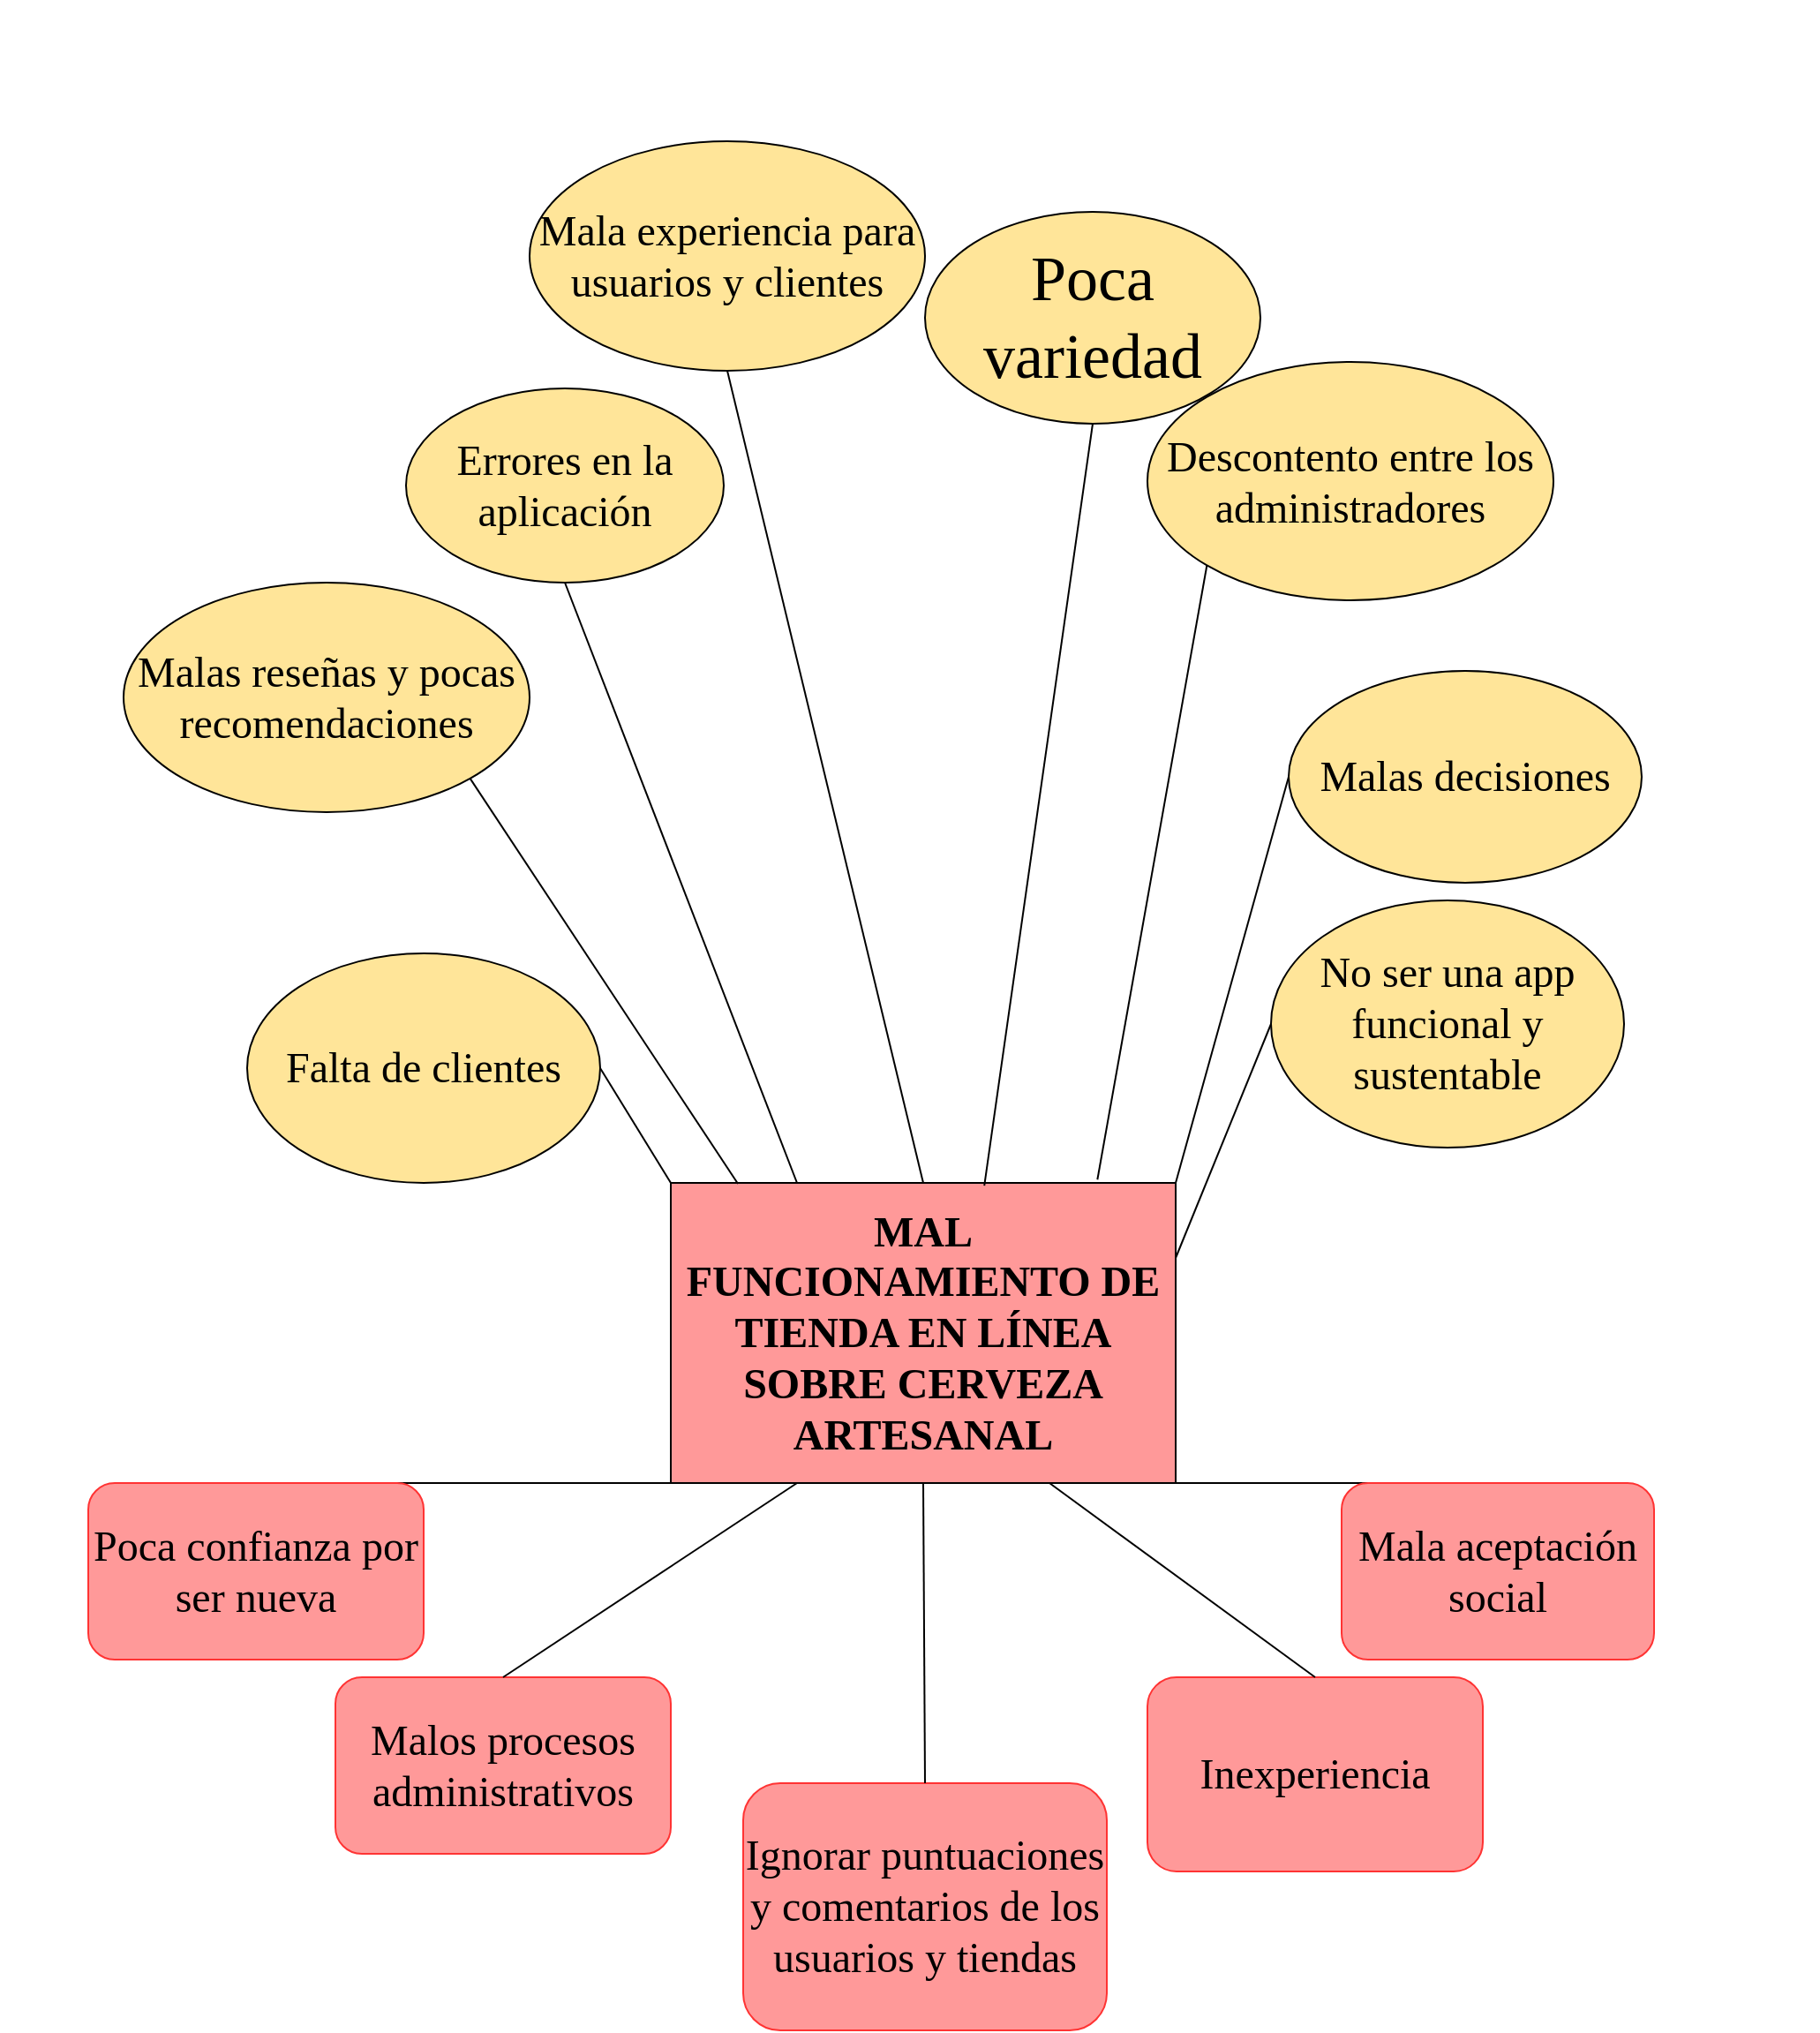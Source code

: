<mxfile version="19.0.3" type="device"><diagram id="D8jeBbNA9ZnaKDnaPqfQ" name="Page-1"><mxGraphModel dx="2653" dy="2085" grid="1" gridSize="10" guides="1" tooltips="1" connect="1" arrows="1" fold="1" page="1" pageScale="1" pageWidth="827" pageHeight="1169" math="0" shadow="0"><root><mxCell id="0"/><mxCell id="1" parent="0"/><mxCell id="bGTGf_K4op_skQTXS5OB-5" value="" style="shape=image;imageAspect=0;aspect=fixed;verticalLabelPosition=bottom;verticalAlign=top;image=https://images.emojiterra.com/google/noto-emoji/v2.034/512px/1f333.png;" parent="1" vertex="1"><mxGeometry x="-110" y="-130" width="1030" height="1030" as="geometry"/></mxCell><mxCell id="3snd5p_ioNzJLsXNcNVa-2" value="&lt;font style=&quot;font-size: 24px;&quot; face=&quot;Georgia&quot;&gt;&lt;b style=&quot;&quot;&gt;MAL FUNCIONAMIENTO DE TIENDA EN LÍNEA SOBRE CERVEZA ARTESANAL&lt;/b&gt;&lt;/font&gt;" style="rounded=0;whiteSpace=wrap;html=1;fillColor=#FF9999;" parent="1" vertex="1"><mxGeometry x="270" y="540" width="286" height="170" as="geometry"/></mxCell><mxCell id="3snd5p_ioNzJLsXNcNVa-3" value="" style="endArrow=none;html=1;rounded=0;fontFamily=Georgia;fontSize=18;entryX=1;entryY=1;entryDx=0;entryDy=0;exitX=0.5;exitY=0;exitDx=0;exitDy=0;" parent="1" source="3snd5p_ioNzJLsXNcNVa-10" target="3snd5p_ioNzJLsXNcNVa-2" edge="1"><mxGeometry width="50" height="50" relative="1" as="geometry"><mxPoint x="705.0" y="670" as="sourcePoint"/><mxPoint x="540" y="640" as="targetPoint"/></mxGeometry></mxCell><mxCell id="3snd5p_ioNzJLsXNcNVa-4" value="" style="endArrow=none;html=1;rounded=0;fontFamily=Georgia;fontSize=18;entryX=0;entryY=1;entryDx=0;entryDy=0;exitX=0.5;exitY=0;exitDx=0;exitDy=0;" parent="1" source="3snd5p_ioNzJLsXNcNVa-9" target="3snd5p_ioNzJLsXNcNVa-2" edge="1"><mxGeometry width="50" height="50" relative="1" as="geometry"><mxPoint x="130" y="660" as="sourcePoint"/><mxPoint x="322" y="640" as="targetPoint"/></mxGeometry></mxCell><mxCell id="3snd5p_ioNzJLsXNcNVa-9" value="&lt;font style=&quot;font-size: 24px;&quot;&gt;Poca confianza por ser nueva&lt;/font&gt;" style="rounded=1;whiteSpace=wrap;html=1;fontFamily=Georgia;fontSize=14;strokeColor=#FF3333;fillColor=#FF9999;" parent="1" vertex="1"><mxGeometry x="-60" y="710" width="190" height="100" as="geometry"/></mxCell><mxCell id="3snd5p_ioNzJLsXNcNVa-10" value="&lt;font style=&quot;font-size: 24px;&quot;&gt;Mala aceptación social&lt;/font&gt;" style="rounded=1;whiteSpace=wrap;html=1;fontFamily=Georgia;fontSize=14;strokeColor=#FF3333;fillColor=#FF9999;" parent="1" vertex="1"><mxGeometry x="650" y="710" width="177" height="100" as="geometry"/></mxCell><mxCell id="3snd5p_ioNzJLsXNcNVa-11" value="&lt;font style=&quot;font-size: 24px;&quot;&gt;Malos procesos administrativos&lt;/font&gt;" style="rounded=1;whiteSpace=wrap;html=1;fontFamily=Georgia;fontSize=14;strokeColor=#FF3333;fillColor=#FF9999;" parent="1" vertex="1"><mxGeometry x="80" y="820" width="190" height="100" as="geometry"/></mxCell><mxCell id="3snd5p_ioNzJLsXNcNVa-12" value="&lt;font style=&quot;font-size: 24px;&quot;&gt;Inexperiencia&lt;/font&gt;" style="rounded=1;whiteSpace=wrap;html=1;fontFamily=Georgia;fontSize=14;strokeColor=#FF3333;fillColor=#FF9999;align=center;" parent="1" vertex="1"><mxGeometry x="540" y="820" width="190" height="110" as="geometry"/></mxCell><mxCell id="3snd5p_ioNzJLsXNcNVa-13" value="" style="endArrow=none;html=1;rounded=0;fontFamily=Georgia;fontSize=14;entryX=0.25;entryY=1;entryDx=0;entryDy=0;exitX=0.5;exitY=0;exitDx=0;exitDy=0;" parent="1" source="3snd5p_ioNzJLsXNcNVa-11" target="3snd5p_ioNzJLsXNcNVa-2" edge="1"><mxGeometry width="50" height="50" relative="1" as="geometry"><mxPoint x="290" y="730" as="sourcePoint"/><mxPoint x="340" y="680" as="targetPoint"/></mxGeometry></mxCell><mxCell id="3snd5p_ioNzJLsXNcNVa-14" value="" style="endArrow=none;html=1;rounded=0;fontFamily=Georgia;fontSize=14;entryX=0.75;entryY=1;entryDx=0;entryDy=0;exitX=0.5;exitY=0;exitDx=0;exitDy=0;" parent="1" source="3snd5p_ioNzJLsXNcNVa-12" target="3snd5p_ioNzJLsXNcNVa-2" edge="1"><mxGeometry width="50" height="50" relative="1" as="geometry"><mxPoint x="460" y="730" as="sourcePoint"/><mxPoint x="510" y="680" as="targetPoint"/></mxGeometry></mxCell><mxCell id="3snd5p_ioNzJLsXNcNVa-16" value="&lt;font style=&quot;font-size: 24px;&quot;&gt;Ignorar puntuaciones y comentarios de los usuarios y tiendas&lt;/font&gt;" style="rounded=1;whiteSpace=wrap;html=1;fontFamily=Georgia;fontSize=14;strokeColor=#FF3333;fillColor=#FF9999;" parent="1" vertex="1"><mxGeometry x="311" y="880" width="206" height="140" as="geometry"/></mxCell><mxCell id="3snd5p_ioNzJLsXNcNVa-17" value="" style="endArrow=none;html=1;rounded=0;fontFamily=Georgia;fontSize=14;entryX=0.5;entryY=1;entryDx=0;entryDy=0;exitX=0.5;exitY=0;exitDx=0;exitDy=0;" parent="1" source="3snd5p_ioNzJLsXNcNVa-16" target="3snd5p_ioNzJLsXNcNVa-2" edge="1"><mxGeometry width="50" height="50" relative="1" as="geometry"><mxPoint x="390" y="720" as="sourcePoint"/><mxPoint x="440" y="670" as="targetPoint"/></mxGeometry></mxCell><mxCell id="bE4LaSoufuDffeVityEG-10" value="" style="endArrow=none;html=1;rounded=0;entryX=0.25;entryY=0;entryDx=0;entryDy=0;exitX=0.5;exitY=1;exitDx=0;exitDy=0;" parent="1" source="bE4LaSoufuDffeVityEG-28" target="3snd5p_ioNzJLsXNcNVa-2" edge="1"><mxGeometry width="50" height="50" relative="1" as="geometry"><mxPoint x="340" y="400" as="sourcePoint"/><mxPoint x="361" y="530" as="targetPoint"/></mxGeometry></mxCell><mxCell id="bE4LaSoufuDffeVityEG-11" value="" style="endArrow=none;html=1;rounded=0;entryX=0;entryY=0;entryDx=0;entryDy=0;exitX=1;exitY=0.5;exitDx=0;exitDy=0;" parent="1" source="bE4LaSoufuDffeVityEG-30" target="3snd5p_ioNzJLsXNcNVa-2" edge="1"><mxGeometry width="50" height="50" relative="1" as="geometry"><mxPoint x="200" y="580" as="sourcePoint"/><mxPoint x="270" y="550" as="targetPoint"/></mxGeometry></mxCell><mxCell id="bE4LaSoufuDffeVityEG-12" value="" style="endArrow=none;html=1;rounded=0;entryX=1;entryY=0.25;entryDx=0;entryDy=0;exitX=0;exitY=0.5;exitDx=0;exitDy=0;" parent="1" source="bE4LaSoufuDffeVityEG-24" target="3snd5p_ioNzJLsXNcNVa-2" edge="1"><mxGeometry width="50" height="50" relative="1" as="geometry"><mxPoint x="690" y="570" as="sourcePoint"/><mxPoint x="520" y="600" as="targetPoint"/></mxGeometry></mxCell><mxCell id="bE4LaSoufuDffeVityEG-13" value="" style="endArrow=none;html=1;rounded=0;exitX=1;exitY=0;exitDx=0;exitDy=0;entryX=0;entryY=0.5;entryDx=0;entryDy=0;" parent="1" source="3snd5p_ioNzJLsXNcNVa-2" target="bE4LaSoufuDffeVityEG-25" edge="1"><mxGeometry width="50" height="50" relative="1" as="geometry"><mxPoint x="510" y="555" as="sourcePoint"/><mxPoint x="640" y="550" as="targetPoint"/></mxGeometry></mxCell><mxCell id="bE4LaSoufuDffeVityEG-14" value="" style="endArrow=none;html=1;rounded=0;exitX=0.845;exitY=-0.011;exitDx=0;exitDy=0;entryX=0;entryY=1;entryDx=0;entryDy=0;exitPerimeter=0;" parent="1" source="3snd5p_ioNzJLsXNcNVa-2" target="bE4LaSoufuDffeVityEG-26" edge="1"><mxGeometry width="50" height="50" relative="1" as="geometry"><mxPoint x="510" y="520" as="sourcePoint"/><mxPoint x="590" y="480" as="targetPoint"/></mxGeometry></mxCell><mxCell id="bE4LaSoufuDffeVityEG-15" value="" style="endArrow=none;html=1;rounded=0;exitX=0.621;exitY=0.009;exitDx=0;exitDy=0;entryX=0.5;entryY=1;entryDx=0;entryDy=0;exitPerimeter=0;" parent="1" source="3snd5p_ioNzJLsXNcNVa-2" target="bE4LaSoufuDffeVityEG-27" edge="1"><mxGeometry width="50" height="50" relative="1" as="geometry"><mxPoint x="456" y="535" as="sourcePoint"/><mxPoint x="510" y="420" as="targetPoint"/></mxGeometry></mxCell><mxCell id="bE4LaSoufuDffeVityEG-17" value="" style="endArrow=none;html=1;rounded=0;exitX=0.5;exitY=0;exitDx=0;exitDy=0;entryX=0.5;entryY=1;entryDx=0;entryDy=0;" parent="1" source="3snd5p_ioNzJLsXNcNVa-2" target="bE4LaSoufuDffeVityEG-23" edge="1"><mxGeometry width="50" height="50" relative="1" as="geometry"><mxPoint x="423" y="530" as="sourcePoint"/><mxPoint x="414" y="430" as="targetPoint"/></mxGeometry></mxCell><mxCell id="bE4LaSoufuDffeVityEG-22" value="" style="endArrow=none;html=1;rounded=0;exitX=0.133;exitY=0.003;exitDx=0;exitDy=0;entryX=1;entryY=1;entryDx=0;entryDy=0;exitPerimeter=0;" parent="1" source="3snd5p_ioNzJLsXNcNVa-2" target="bE4LaSoufuDffeVityEG-29" edge="1"><mxGeometry width="50" height="50" relative="1" as="geometry"><mxPoint x="450" y="680" as="sourcePoint"/><mxPoint x="250" y="450" as="targetPoint"/></mxGeometry></mxCell><mxCell id="bE4LaSoufuDffeVityEG-23" value="&lt;font style=&quot;font-size: 24px;&quot; face=&quot;Georgia&quot;&gt;Mala experiencia para usuarios y clientes&lt;/font&gt;" style="ellipse;whiteSpace=wrap;html=1;fillColor=#FFE599;" parent="1" vertex="1"><mxGeometry x="190" y="-50" width="224" height="130" as="geometry"/></mxCell><mxCell id="bE4LaSoufuDffeVityEG-24" value="&lt;font face=&quot;Georgia&quot; style=&quot;font-size: 24px;&quot;&gt;No ser una app funcional y sustentable&lt;/font&gt;" style="ellipse;whiteSpace=wrap;html=1;fillColor=#FFE599;" parent="1" vertex="1"><mxGeometry x="610" y="380" width="200" height="140" as="geometry"/></mxCell><mxCell id="bE4LaSoufuDffeVityEG-25" value="&lt;font style=&quot;font-size: 24px;&quot; face=&quot;Georgia&quot;&gt;Malas decisiones&lt;/font&gt;" style="ellipse;whiteSpace=wrap;html=1;fillColor=#FFE599;" parent="1" vertex="1"><mxGeometry x="620" y="250" width="200" height="120" as="geometry"/></mxCell><mxCell id="bE4LaSoufuDffeVityEG-26" value="&lt;font style=&quot;font-size: 24px;&quot; face=&quot;Georgia&quot;&gt;Descontento entre los administradores&lt;/font&gt;" style="ellipse;whiteSpace=wrap;html=1;fillColor=#FFE599;" parent="1" vertex="1"><mxGeometry x="540" y="75" width="230" height="135" as="geometry"/></mxCell><mxCell id="bE4LaSoufuDffeVityEG-27" value="&lt;font face=&quot;Georgia&quot; style=&quot;font-size: 36px;&quot;&gt;Poca variedad&lt;/font&gt;" style="ellipse;whiteSpace=wrap;html=1;fillColor=#FFE599;" parent="1" vertex="1"><mxGeometry x="414" y="-10" width="190" height="120" as="geometry"/></mxCell><mxCell id="bE4LaSoufuDffeVityEG-28" value="&lt;font face=&quot;Georgia&quot; style=&quot;font-size: 24px;&quot;&gt;Errores en la aplicación&lt;/font&gt;" style="ellipse;whiteSpace=wrap;html=1;fillColor=#FFE599;" parent="1" vertex="1"><mxGeometry x="120" y="90" width="180" height="110" as="geometry"/></mxCell><mxCell id="bE4LaSoufuDffeVityEG-29" value="&lt;font style=&quot;font-size: 24px;&quot; face=&quot;Georgia&quot;&gt;Malas reseñas y pocas recomendaciones&lt;/font&gt;" style="ellipse;whiteSpace=wrap;html=1;fillColor=#FFE599;" parent="1" vertex="1"><mxGeometry x="-40" y="200" width="230" height="130" as="geometry"/></mxCell><mxCell id="bE4LaSoufuDffeVityEG-30" value="&lt;font face=&quot;Georgia&quot; style=&quot;font-size: 24px;&quot;&gt;Falta de clientes&lt;/font&gt;" style="ellipse;whiteSpace=wrap;html=1;fillColor=#FFE599;" parent="1" vertex="1"><mxGeometry x="30" y="410" width="200" height="130" as="geometry"/></mxCell></root></mxGraphModel></diagram></mxfile>